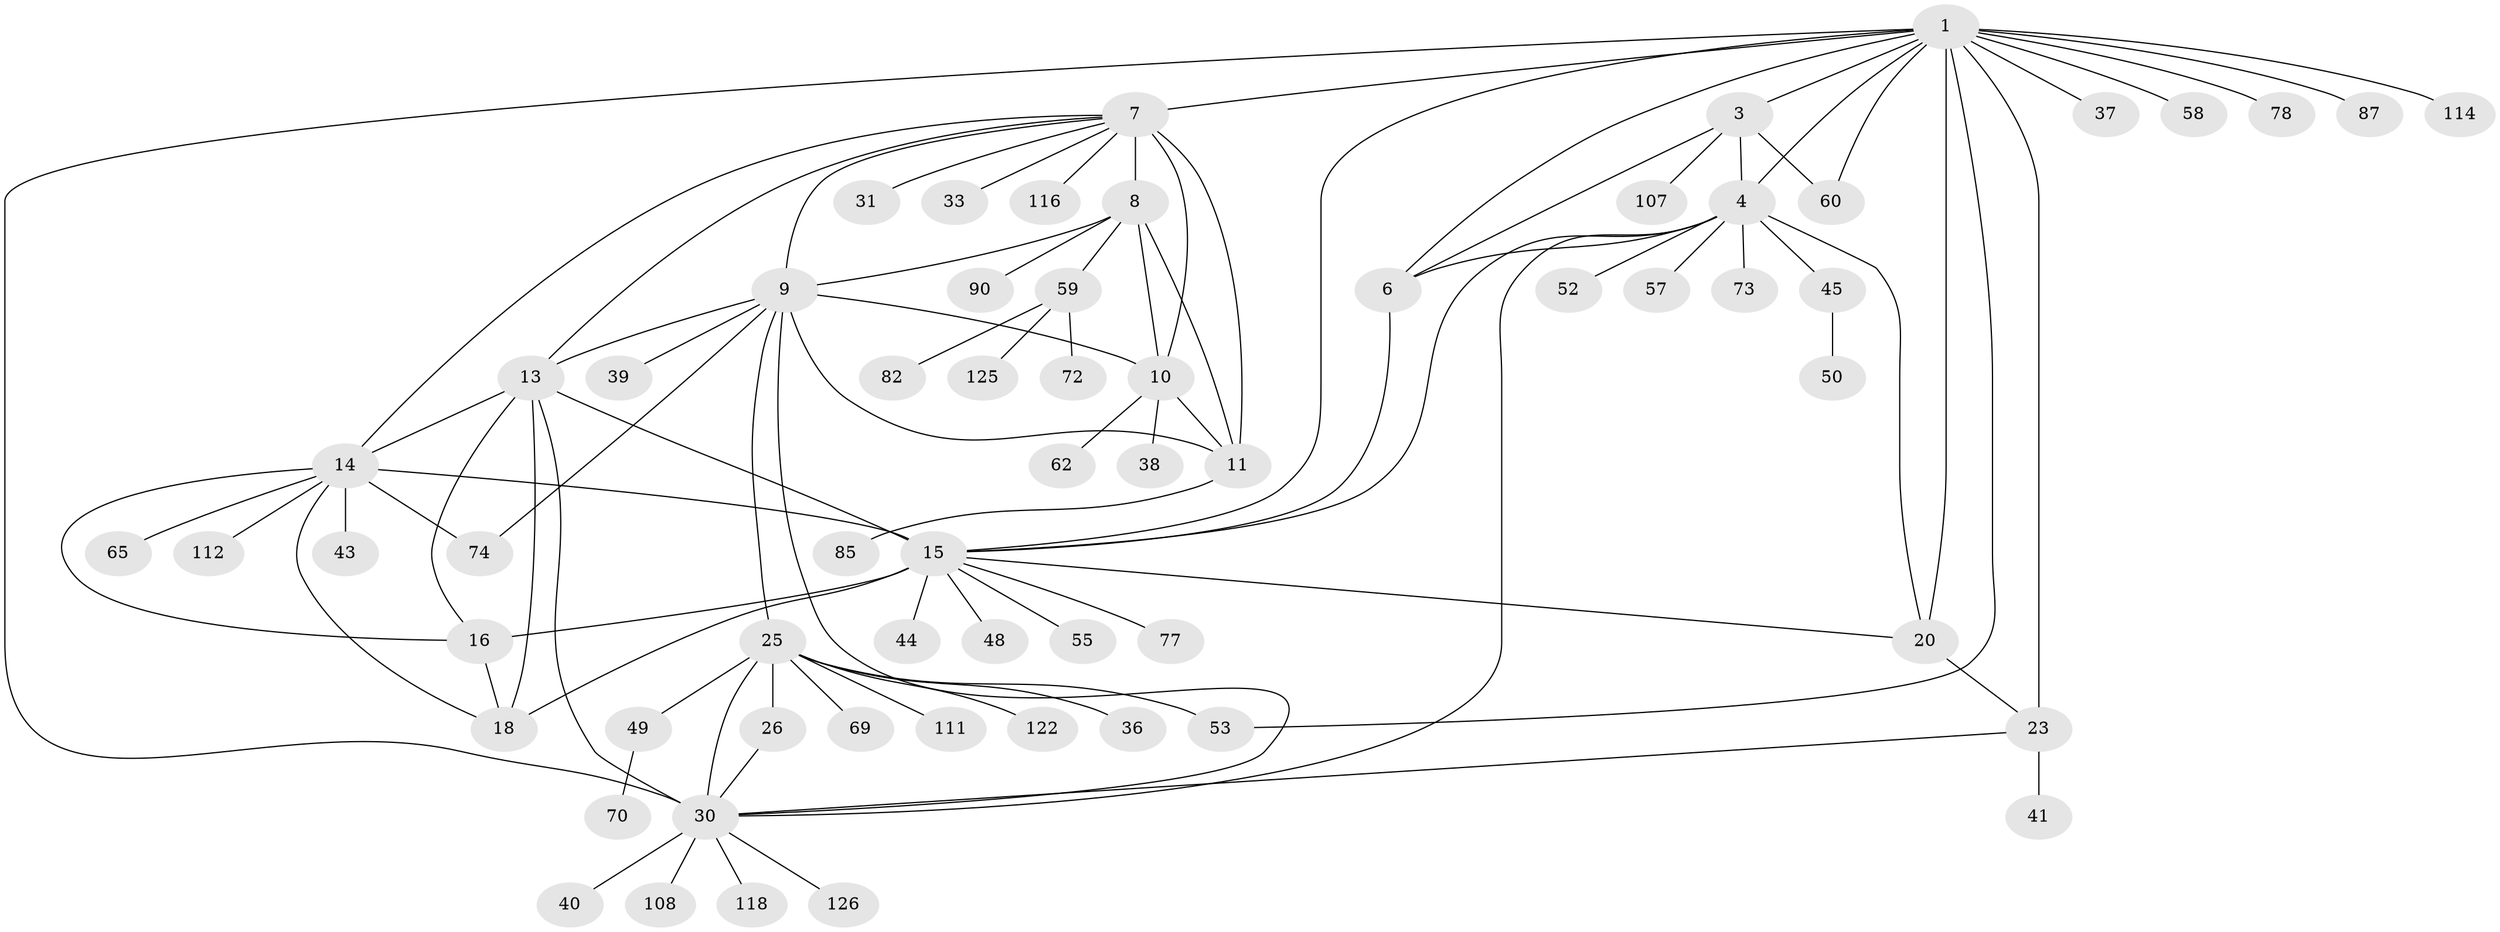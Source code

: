 // original degree distribution, {6: 0.03937007874015748, 10: 0.023622047244094488, 7: 0.047244094488188976, 13: 0.023622047244094488, 9: 0.023622047244094488, 15: 0.007874015748031496, 8: 0.023622047244094488, 5: 0.023622047244094488, 12: 0.007874015748031496, 11: 0.007874015748031496, 14: 0.007874015748031496, 1: 0.5826771653543307, 4: 0.015748031496062992, 2: 0.14173228346456693, 3: 0.023622047244094488}
// Generated by graph-tools (version 1.1) at 2025/15/03/09/25 04:15:51]
// undirected, 63 vertices, 94 edges
graph export_dot {
graph [start="1"]
  node [color=gray90,style=filled];
  1 [super="+2+19"];
  3;
  4 [super="+5"];
  6 [super="+66+127+103"];
  7 [super="+12"];
  8;
  9 [super="+71+75+120+81+101+102"];
  10 [super="+56+42+115"];
  11 [super="+67"];
  13 [super="+93+100+104"];
  14;
  15 [super="+32+46+17+80+97+68"];
  16;
  18;
  20 [super="+51+24"];
  23 [super="+63+64+99+113+54"];
  25 [super="+83+124+47+28+27"];
  26 [super="+34"];
  30;
  31;
  33;
  36;
  37;
  38;
  39 [super="+95"];
  40;
  41;
  43;
  44;
  45;
  48;
  49;
  50;
  52;
  53;
  55;
  57;
  58;
  59;
  60;
  62;
  65;
  69 [super="+117"];
  70;
  72 [super="+79"];
  73;
  74 [super="+109"];
  77 [super="+119"];
  78 [super="+98"];
  82;
  85;
  87;
  90;
  107;
  108 [super="+121"];
  111;
  112;
  114;
  116;
  118;
  122;
  125;
  126;
  1 -- 3 [weight=2];
  1 -- 4 [weight=4];
  1 -- 6 [weight=2];
  1 -- 7 [weight=2];
  1 -- 15;
  1 -- 53;
  1 -- 30;
  1 -- 23 [weight=4];
  1 -- 37;
  1 -- 78;
  1 -- 114;
  1 -- 20 [weight=6];
  1 -- 87;
  1 -- 58;
  1 -- 60;
  3 -- 4 [weight=2];
  3 -- 6;
  3 -- 60;
  3 -- 107;
  4 -- 6 [weight=2];
  4 -- 73;
  4 -- 45;
  4 -- 52;
  4 -- 57;
  4 -- 30;
  4 -- 20;
  4 -- 15;
  6 -- 15;
  7 -- 8 [weight=2];
  7 -- 9 [weight=2];
  7 -- 10 [weight=2];
  7 -- 11 [weight=2];
  7 -- 14;
  7 -- 116;
  7 -- 33;
  7 -- 13;
  7 -- 31;
  8 -- 9;
  8 -- 10;
  8 -- 11;
  8 -- 59;
  8 -- 90;
  9 -- 10;
  9 -- 11;
  9 -- 30;
  9 -- 39;
  9 -- 74;
  9 -- 13;
  9 -- 25;
  10 -- 11;
  10 -- 38;
  10 -- 62;
  11 -- 85;
  13 -- 14;
  13 -- 15 [weight=2];
  13 -- 16;
  13 -- 18;
  13 -- 30;
  14 -- 15 [weight=2];
  14 -- 16;
  14 -- 18;
  14 -- 43;
  14 -- 65;
  14 -- 74;
  14 -- 112;
  15 -- 16 [weight=2];
  15 -- 18 [weight=2];
  15 -- 44;
  15 -- 48;
  15 -- 77;
  15 -- 55;
  15 -- 20;
  16 -- 18;
  20 -- 23 [weight=2];
  23 -- 30;
  23 -- 41;
  25 -- 26 [weight=4];
  25 -- 30 [weight=4];
  25 -- 36;
  25 -- 49;
  25 -- 69;
  25 -- 122;
  25 -- 111;
  25 -- 53;
  26 -- 30;
  30 -- 40;
  30 -- 108;
  30 -- 118;
  30 -- 126;
  45 -- 50;
  49 -- 70;
  59 -- 72;
  59 -- 82;
  59 -- 125;
}

